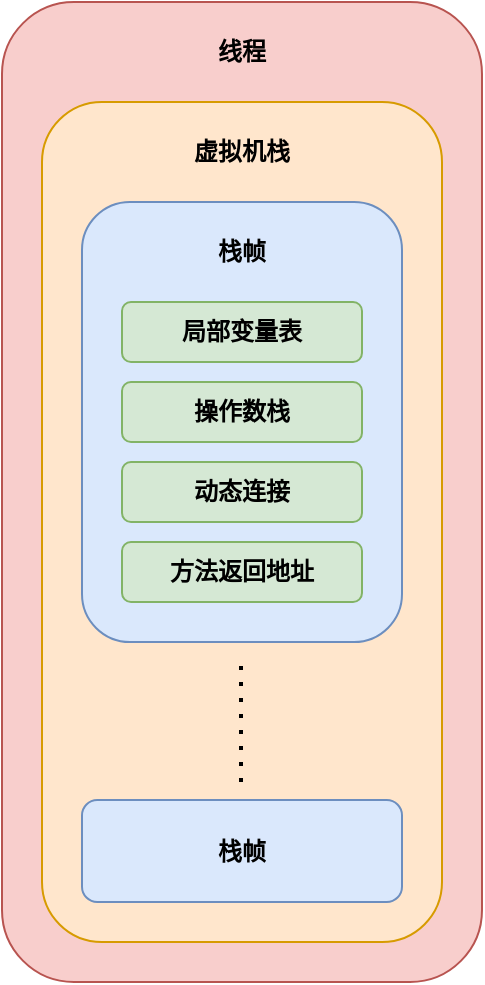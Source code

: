 <mxfile version="22.1.2" type="device">
  <diagram name="第 1 页" id="x5BavJDgaM90FEaa1ijQ">
    <mxGraphModel dx="537" dy="901" grid="1" gridSize="10" guides="1" tooltips="1" connect="1" arrows="1" fold="1" page="1" pageScale="1" pageWidth="827" pageHeight="1169" math="0" shadow="0">
      <root>
        <mxCell id="0" />
        <mxCell id="1" parent="0" />
        <mxCell id="tfHoEAcjIv72mlN2t44R-1" value="" style="rounded=1;whiteSpace=wrap;html=1;fillColor=#f8cecc;strokeColor=#b85450;" vertex="1" parent="1">
          <mxGeometry x="160" y="270" width="240" height="490" as="geometry" />
        </mxCell>
        <mxCell id="tfHoEAcjIv72mlN2t44R-2" value="线程" style="text;html=1;strokeColor=none;fillColor=none;align=center;verticalAlign=middle;whiteSpace=wrap;rounded=0;fontStyle=1" vertex="1" parent="1">
          <mxGeometry x="250" y="280" width="60" height="30" as="geometry" />
        </mxCell>
        <mxCell id="tfHoEAcjIv72mlN2t44R-3" value="" style="rounded=1;whiteSpace=wrap;html=1;fillColor=#ffe6cc;strokeColor=#d79b00;" vertex="1" parent="1">
          <mxGeometry x="180" y="320" width="200" height="420" as="geometry" />
        </mxCell>
        <mxCell id="tfHoEAcjIv72mlN2t44R-4" value="虚拟机栈" style="text;html=1;strokeColor=none;fillColor=none;align=center;verticalAlign=middle;whiteSpace=wrap;rounded=0;fontStyle=1" vertex="1" parent="1">
          <mxGeometry x="250" y="330" width="60" height="30" as="geometry" />
        </mxCell>
        <mxCell id="tfHoEAcjIv72mlN2t44R-5" value="" style="rounded=1;whiteSpace=wrap;html=1;fillColor=#dae8fc;strokeColor=#6c8ebf;" vertex="1" parent="1">
          <mxGeometry x="200" y="370" width="160" height="220" as="geometry" />
        </mxCell>
        <mxCell id="tfHoEAcjIv72mlN2t44R-6" value="栈帧" style="text;html=1;strokeColor=none;fillColor=none;align=center;verticalAlign=middle;whiteSpace=wrap;rounded=0;fontStyle=1" vertex="1" parent="1">
          <mxGeometry x="250" y="380" width="60" height="30" as="geometry" />
        </mxCell>
        <mxCell id="tfHoEAcjIv72mlN2t44R-7" value="局部变量表" style="rounded=1;whiteSpace=wrap;html=1;fillColor=#d5e8d4;strokeColor=#82b366;fontStyle=1" vertex="1" parent="1">
          <mxGeometry x="220" y="420" width="120" height="30" as="geometry" />
        </mxCell>
        <mxCell id="tfHoEAcjIv72mlN2t44R-8" value="操作数栈" style="rounded=1;whiteSpace=wrap;html=1;fillColor=#d5e8d4;strokeColor=#82b366;fontStyle=1" vertex="1" parent="1">
          <mxGeometry x="220" y="460" width="120" height="30" as="geometry" />
        </mxCell>
        <mxCell id="tfHoEAcjIv72mlN2t44R-9" value="动态连接" style="rounded=1;whiteSpace=wrap;html=1;fillColor=#d5e8d4;strokeColor=#82b366;fontStyle=1" vertex="1" parent="1">
          <mxGeometry x="220" y="500" width="120" height="30" as="geometry" />
        </mxCell>
        <mxCell id="tfHoEAcjIv72mlN2t44R-10" value="方法返回地址" style="rounded=1;whiteSpace=wrap;html=1;fillColor=#d5e8d4;strokeColor=#82b366;fontStyle=1" vertex="1" parent="1">
          <mxGeometry x="220" y="540" width="120" height="30" as="geometry" />
        </mxCell>
        <mxCell id="tfHoEAcjIv72mlN2t44R-14" value="栈帧" style="rounded=1;whiteSpace=wrap;html=1;fillColor=#dae8fc;strokeColor=#6c8ebf;fontStyle=1" vertex="1" parent="1">
          <mxGeometry x="200" y="669" width="160" height="51" as="geometry" />
        </mxCell>
        <mxCell id="tfHoEAcjIv72mlN2t44R-16" value="" style="endArrow=none;dashed=1;html=1;dashPattern=1 3;strokeWidth=2;rounded=0;" edge="1" parent="1">
          <mxGeometry width="50" height="50" relative="1" as="geometry">
            <mxPoint x="279.5" y="660" as="sourcePoint" />
            <mxPoint x="279.5" y="600" as="targetPoint" />
          </mxGeometry>
        </mxCell>
      </root>
    </mxGraphModel>
  </diagram>
</mxfile>
